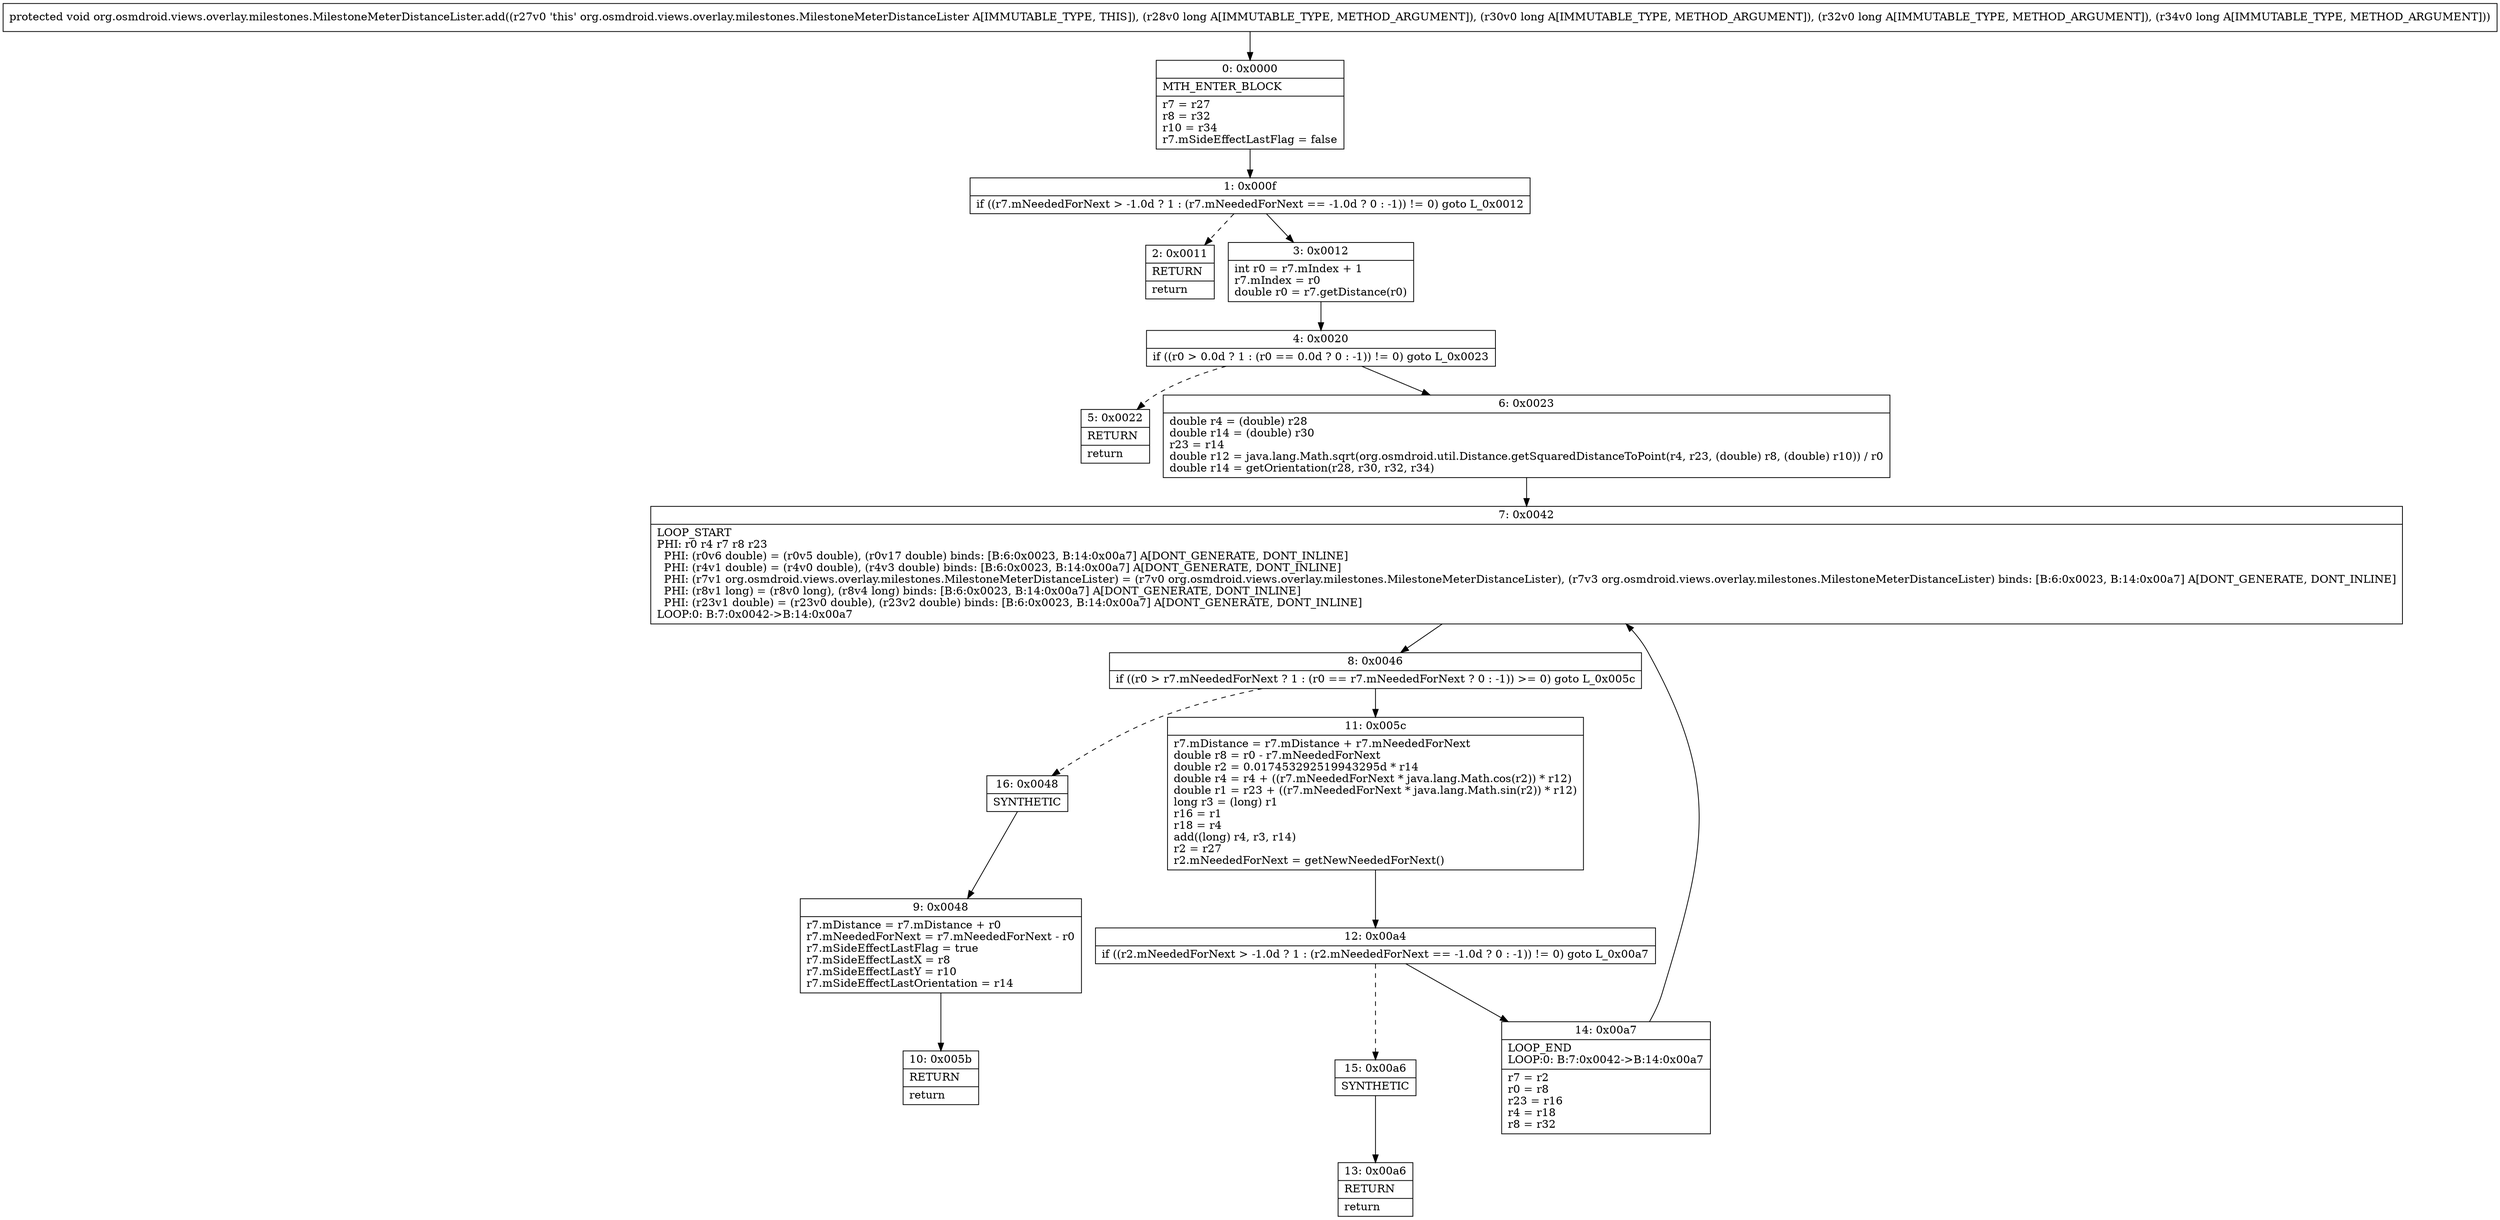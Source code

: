 digraph "CFG fororg.osmdroid.views.overlay.milestones.MilestoneMeterDistanceLister.add(JJJJ)V" {
Node_0 [shape=record,label="{0\:\ 0x0000|MTH_ENTER_BLOCK\l|r7 = r27\lr8 = r32\lr10 = r34\lr7.mSideEffectLastFlag = false\l}"];
Node_1 [shape=record,label="{1\:\ 0x000f|if ((r7.mNeededForNext \> \-1.0d ? 1 : (r7.mNeededForNext == \-1.0d ? 0 : \-1)) != 0) goto L_0x0012\l}"];
Node_2 [shape=record,label="{2\:\ 0x0011|RETURN\l|return\l}"];
Node_3 [shape=record,label="{3\:\ 0x0012|int r0 = r7.mIndex + 1\lr7.mIndex = r0\ldouble r0 = r7.getDistance(r0)\l}"];
Node_4 [shape=record,label="{4\:\ 0x0020|if ((r0 \> 0.0d ? 1 : (r0 == 0.0d ? 0 : \-1)) != 0) goto L_0x0023\l}"];
Node_5 [shape=record,label="{5\:\ 0x0022|RETURN\l|return\l}"];
Node_6 [shape=record,label="{6\:\ 0x0023|double r4 = (double) r28\ldouble r14 = (double) r30\lr23 = r14\ldouble r12 = java.lang.Math.sqrt(org.osmdroid.util.Distance.getSquaredDistanceToPoint(r4, r23, (double) r8, (double) r10)) \/ r0\ldouble r14 = getOrientation(r28, r30, r32, r34)\l}"];
Node_7 [shape=record,label="{7\:\ 0x0042|LOOP_START\lPHI: r0 r4 r7 r8 r23 \l  PHI: (r0v6 double) = (r0v5 double), (r0v17 double) binds: [B:6:0x0023, B:14:0x00a7] A[DONT_GENERATE, DONT_INLINE]\l  PHI: (r4v1 double) = (r4v0 double), (r4v3 double) binds: [B:6:0x0023, B:14:0x00a7] A[DONT_GENERATE, DONT_INLINE]\l  PHI: (r7v1 org.osmdroid.views.overlay.milestones.MilestoneMeterDistanceLister) = (r7v0 org.osmdroid.views.overlay.milestones.MilestoneMeterDistanceLister), (r7v3 org.osmdroid.views.overlay.milestones.MilestoneMeterDistanceLister) binds: [B:6:0x0023, B:14:0x00a7] A[DONT_GENERATE, DONT_INLINE]\l  PHI: (r8v1 long) = (r8v0 long), (r8v4 long) binds: [B:6:0x0023, B:14:0x00a7] A[DONT_GENERATE, DONT_INLINE]\l  PHI: (r23v1 double) = (r23v0 double), (r23v2 double) binds: [B:6:0x0023, B:14:0x00a7] A[DONT_GENERATE, DONT_INLINE]\lLOOP:0: B:7:0x0042\-\>B:14:0x00a7\l}"];
Node_8 [shape=record,label="{8\:\ 0x0046|if ((r0 \> r7.mNeededForNext ? 1 : (r0 == r7.mNeededForNext ? 0 : \-1)) \>= 0) goto L_0x005c\l}"];
Node_9 [shape=record,label="{9\:\ 0x0048|r7.mDistance = r7.mDistance + r0\lr7.mNeededForNext = r7.mNeededForNext \- r0\lr7.mSideEffectLastFlag = true\lr7.mSideEffectLastX = r8\lr7.mSideEffectLastY = r10\lr7.mSideEffectLastOrientation = r14\l}"];
Node_10 [shape=record,label="{10\:\ 0x005b|RETURN\l|return\l}"];
Node_11 [shape=record,label="{11\:\ 0x005c|r7.mDistance = r7.mDistance + r7.mNeededForNext\ldouble r8 = r0 \- r7.mNeededForNext\ldouble r2 = 0.017453292519943295d * r14\ldouble r4 = r4 + ((r7.mNeededForNext * java.lang.Math.cos(r2)) * r12)\ldouble r1 = r23 + ((r7.mNeededForNext * java.lang.Math.sin(r2)) * r12)\llong r3 = (long) r1\lr16 = r1\lr18 = r4\ladd((long) r4, r3, r14)\lr2 = r27\lr2.mNeededForNext = getNewNeededForNext()\l}"];
Node_12 [shape=record,label="{12\:\ 0x00a4|if ((r2.mNeededForNext \> \-1.0d ? 1 : (r2.mNeededForNext == \-1.0d ? 0 : \-1)) != 0) goto L_0x00a7\l}"];
Node_13 [shape=record,label="{13\:\ 0x00a6|RETURN\l|return\l}"];
Node_14 [shape=record,label="{14\:\ 0x00a7|LOOP_END\lLOOP:0: B:7:0x0042\-\>B:14:0x00a7\l|r7 = r2\lr0 = r8\lr23 = r16\lr4 = r18\lr8 = r32\l}"];
Node_15 [shape=record,label="{15\:\ 0x00a6|SYNTHETIC\l}"];
Node_16 [shape=record,label="{16\:\ 0x0048|SYNTHETIC\l}"];
MethodNode[shape=record,label="{protected void org.osmdroid.views.overlay.milestones.MilestoneMeterDistanceLister.add((r27v0 'this' org.osmdroid.views.overlay.milestones.MilestoneMeterDistanceLister A[IMMUTABLE_TYPE, THIS]), (r28v0 long A[IMMUTABLE_TYPE, METHOD_ARGUMENT]), (r30v0 long A[IMMUTABLE_TYPE, METHOD_ARGUMENT]), (r32v0 long A[IMMUTABLE_TYPE, METHOD_ARGUMENT]), (r34v0 long A[IMMUTABLE_TYPE, METHOD_ARGUMENT])) }"];
MethodNode -> Node_0;
Node_0 -> Node_1;
Node_1 -> Node_2[style=dashed];
Node_1 -> Node_3;
Node_3 -> Node_4;
Node_4 -> Node_5[style=dashed];
Node_4 -> Node_6;
Node_6 -> Node_7;
Node_7 -> Node_8;
Node_8 -> Node_11;
Node_8 -> Node_16[style=dashed];
Node_9 -> Node_10;
Node_11 -> Node_12;
Node_12 -> Node_14;
Node_12 -> Node_15[style=dashed];
Node_14 -> Node_7;
Node_15 -> Node_13;
Node_16 -> Node_9;
}

